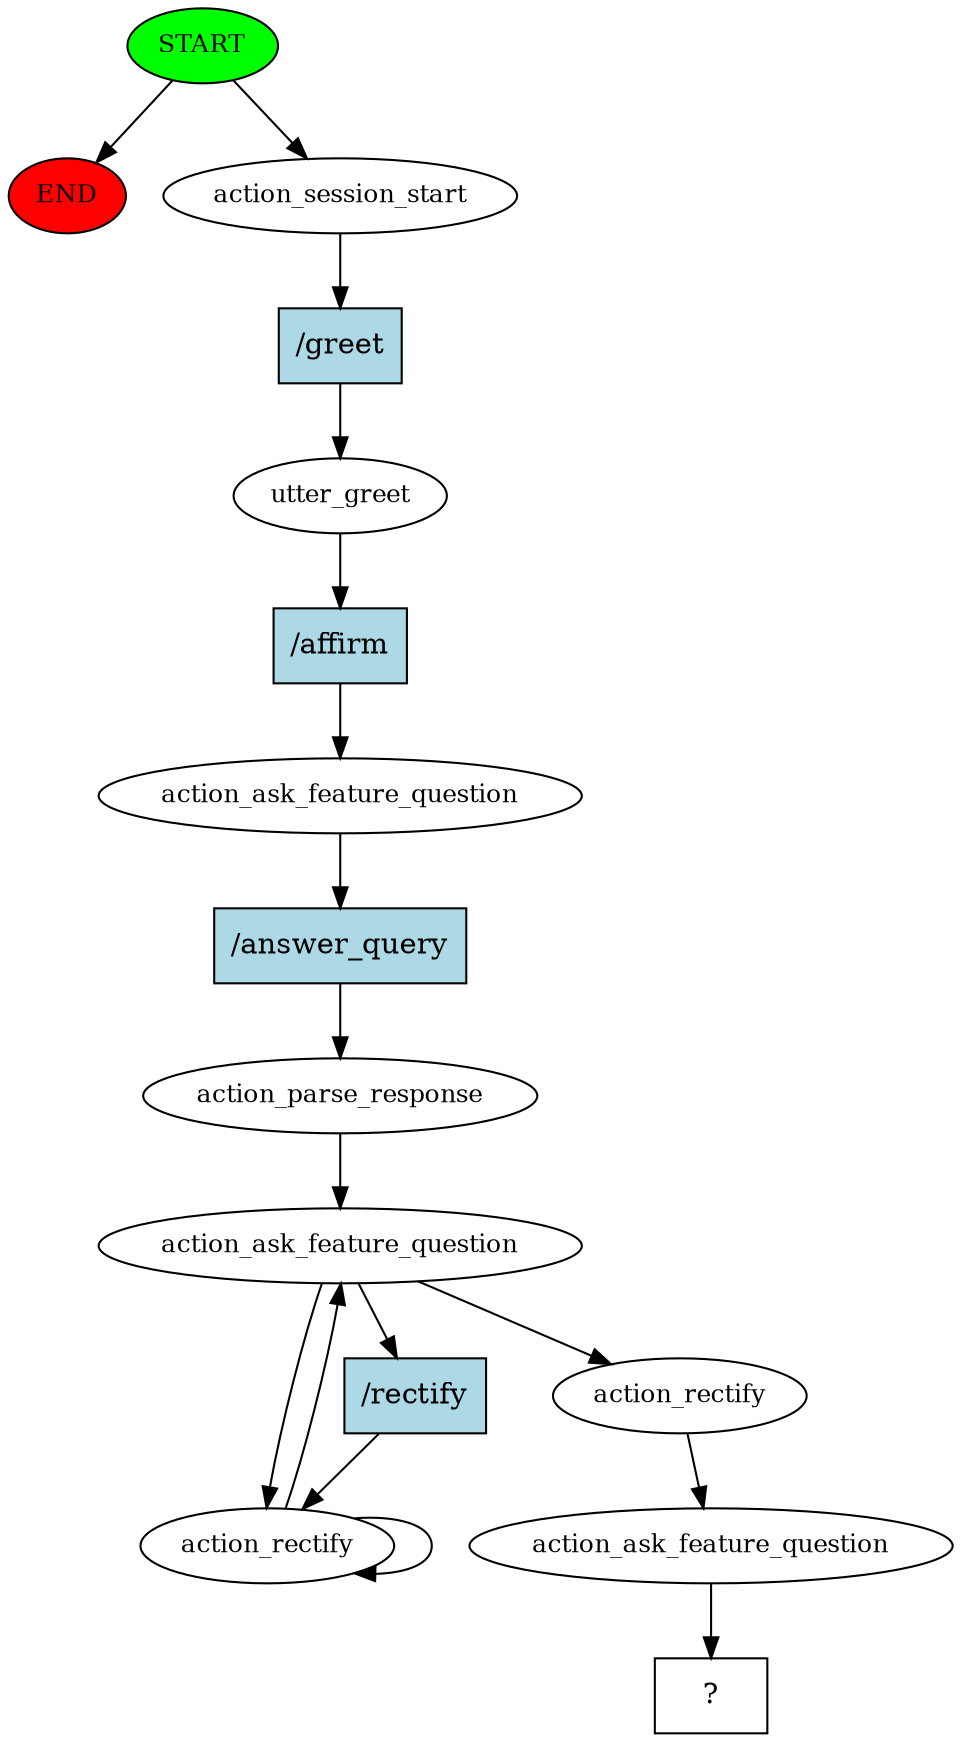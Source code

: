 digraph  {
0 [class="start active", fillcolor=green, fontsize=12, label=START, style=filled];
"-1" [class=end, fillcolor=red, fontsize=12, label=END, style=filled];
1 [class=active, fontsize=12, label=action_session_start];
2 [class=active, fontsize=12, label=utter_greet];
3 [class=active, fontsize=12, label=action_ask_feature_question];
4 [class=active, fontsize=12, label=action_parse_response];
5 [class=active, fontsize=12, label=action_ask_feature_question];
6 [class=active, fontsize=12, label=action_rectify];
12 [class=active, fontsize=12, label=action_rectify];
13 [class=active, fontsize=12, label=action_ask_feature_question];
14 [class="intent dashed active", label="  ?  ", shape=rect];
15 [class="intent active", fillcolor=lightblue, label="/greet", shape=rect, style=filled];
16 [class="intent active", fillcolor=lightblue, label="/affirm", shape=rect, style=filled];
17 [class="intent active", fillcolor=lightblue, label="/answer_query", shape=rect, style=filled];
18 [class="intent active", fillcolor=lightblue, label="/rectify", shape=rect, style=filled];
0 -> "-1"  [class="", key=NONE, label=""];
0 -> 1  [class=active, key=NONE, label=""];
1 -> 15  [class=active, key=0];
2 -> 16  [class=active, key=0];
3 -> 17  [class=active, key=0];
4 -> 5  [class=active, key=NONE, label=""];
5 -> 6  [class=active, key=NONE, label=""];
5 -> 12  [class=active, key=NONE, label=""];
5 -> 18  [class=active, key=0];
6 -> 6  [class=active, key=NONE, label=""];
6 -> 5  [class=active, key=NONE, label=""];
12 -> 13  [class=active, key=NONE, label=""];
13 -> 14  [class=active, key=NONE, label=""];
15 -> 2  [class=active, key=0];
16 -> 3  [class=active, key=0];
17 -> 4  [class=active, key=0];
18 -> 6  [class=active, key=0];
}
